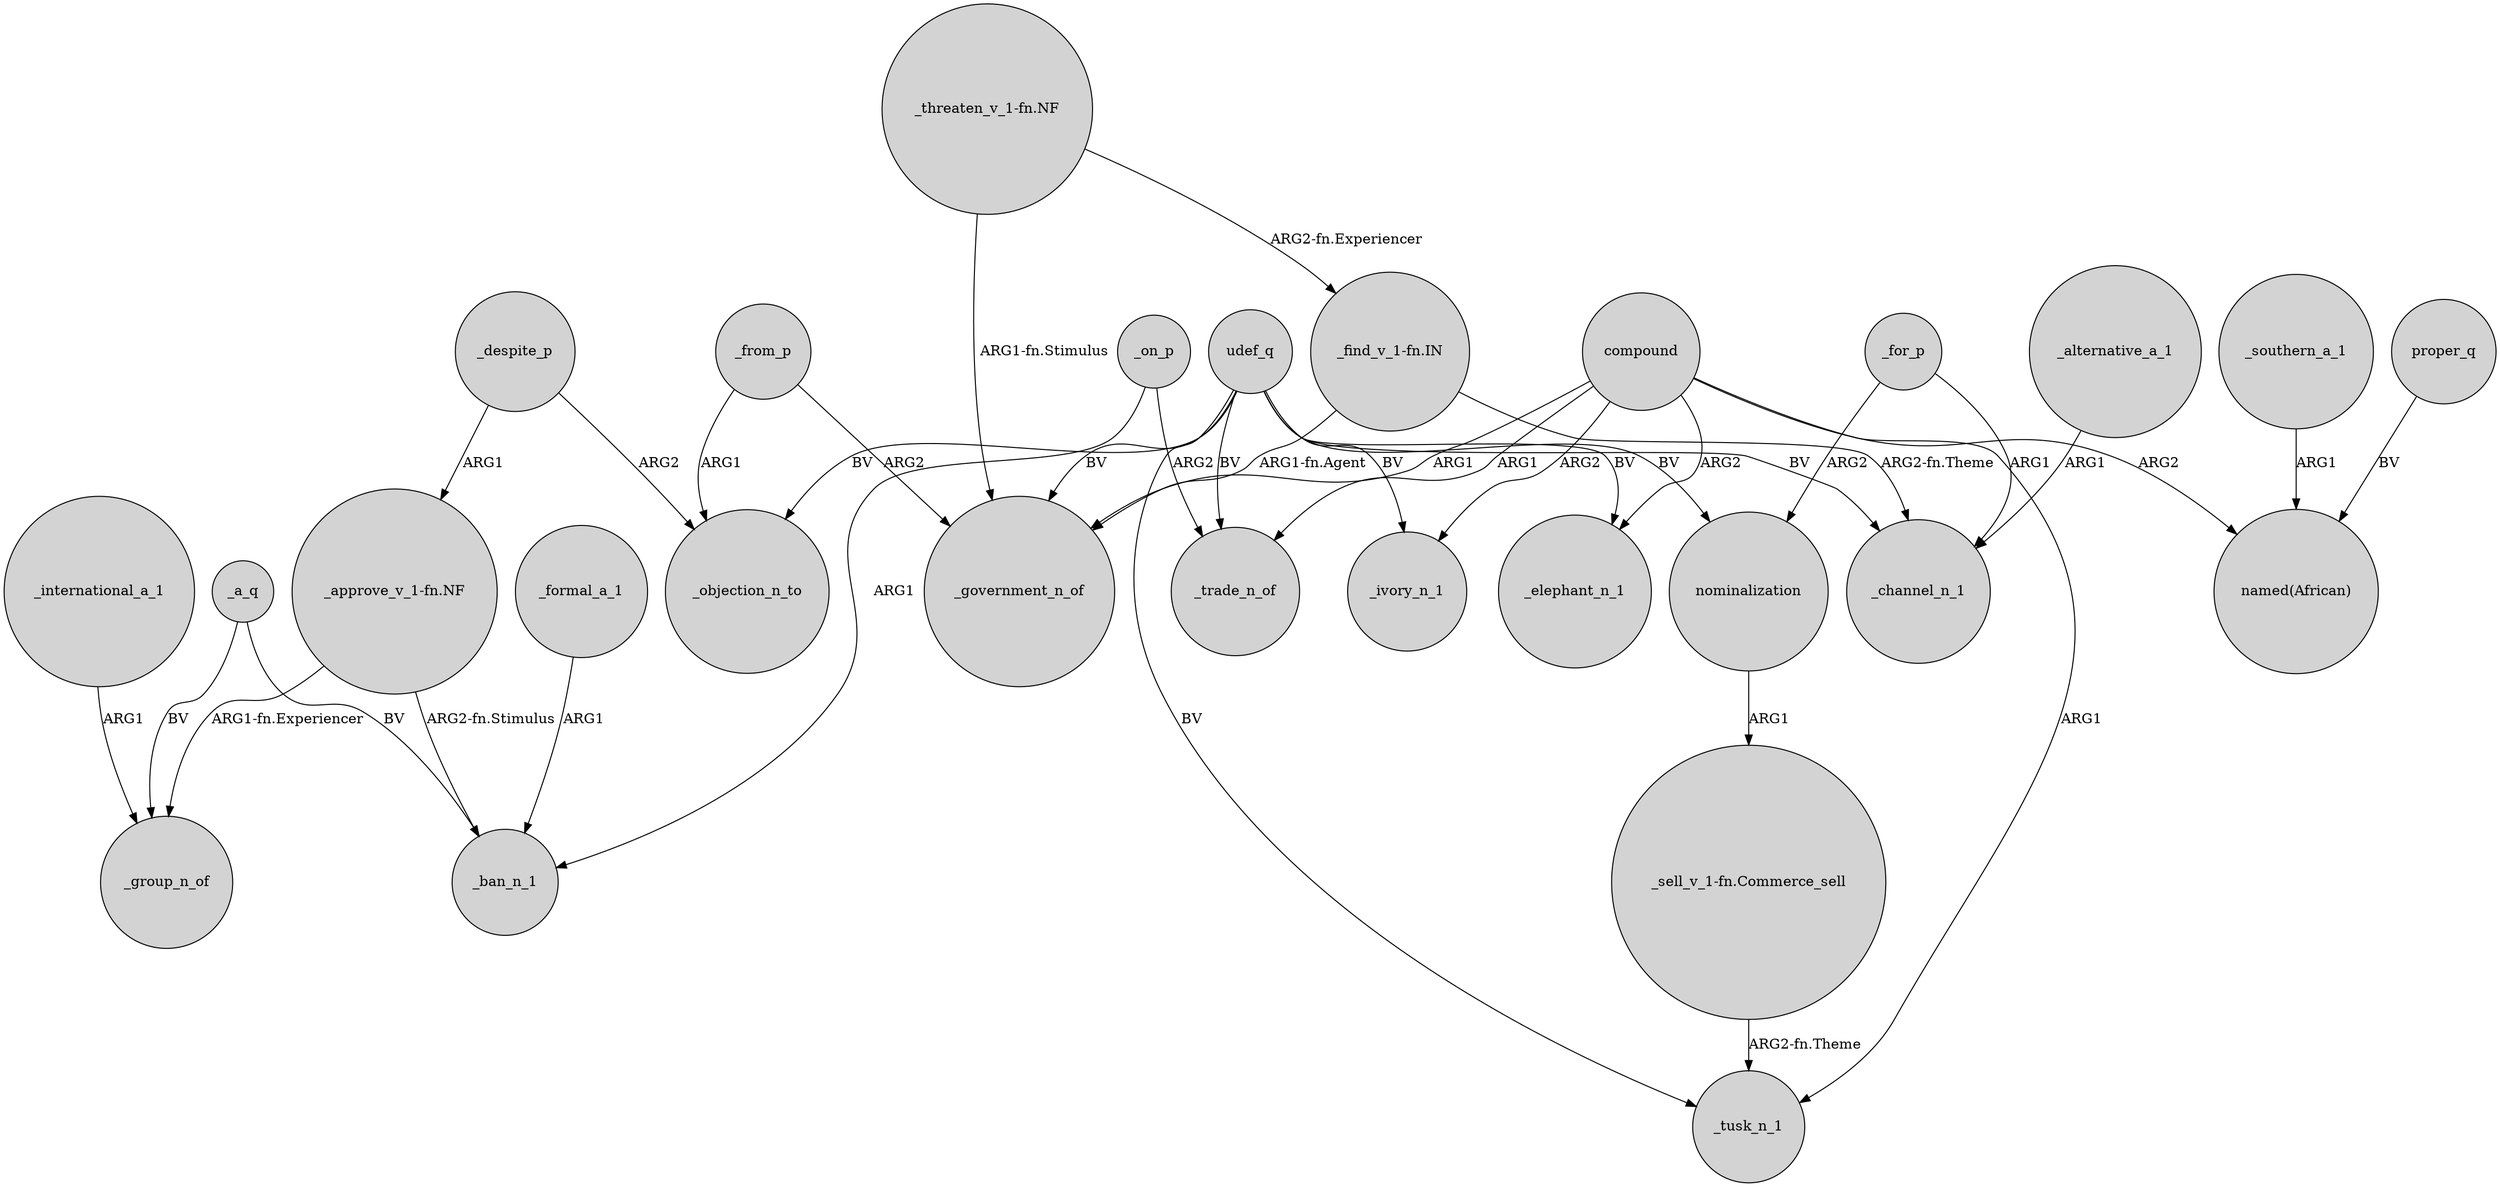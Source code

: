 digraph {
	node [shape=circle style=filled]
	_from_p -> _government_n_of [label=ARG2]
	udef_q -> _trade_n_of [label=BV]
	"_approve_v_1-fn.NF" -> _group_n_of [label="ARG1-fn.Experiencer"]
	_on_p -> _trade_n_of [label=ARG2]
	compound -> "named(African)" [label=ARG2]
	compound -> _government_n_of [label=ARG1]
	udef_q -> _government_n_of [label=BV]
	_a_q -> _ban_n_1 [label=BV]
	compound -> _trade_n_of [label=ARG1]
	_for_p -> nominalization [label=ARG2]
	proper_q -> "named(African)" [label=BV]
	"_sell_v_1-fn.Commerce_sell" -> _tusk_n_1 [label="ARG2-fn.Theme"]
	compound -> _tusk_n_1 [label=ARG1]
	compound -> _elephant_n_1 [label=ARG2]
	"_find_v_1-fn.IN" -> _government_n_of [label="ARG1-fn.Agent"]
	"_threaten_v_1-fn.NF" -> "_find_v_1-fn.IN" [label="ARG2-fn.Experiencer"]
	udef_q -> _objection_n_to [label=BV]
	_on_p -> _ban_n_1 [label=ARG1]
	nominalization -> "_sell_v_1-fn.Commerce_sell" [label=ARG1]
	"_approve_v_1-fn.NF" -> _ban_n_1 [label="ARG2-fn.Stimulus"]
	_despite_p -> "_approve_v_1-fn.NF" [label=ARG1]
	compound -> _ivory_n_1 [label=ARG2]
	udef_q -> nominalization [label=BV]
	_for_p -> _channel_n_1 [label=ARG1]
	_southern_a_1 -> "named(African)" [label=ARG1]
	udef_q -> _ivory_n_1 [label=BV]
	_international_a_1 -> _group_n_of [label=ARG1]
	_a_q -> _group_n_of [label=BV]
	udef_q -> _elephant_n_1 [label=BV]
	"_find_v_1-fn.IN" -> _channel_n_1 [label="ARG2-fn.Theme"]
	udef_q -> _channel_n_1 [label=BV]
	"_threaten_v_1-fn.NF" -> _government_n_of [label="ARG1-fn.Stimulus"]
	udef_q -> _tusk_n_1 [label=BV]
	_despite_p -> _objection_n_to [label=ARG2]
	_alternative_a_1 -> _channel_n_1 [label=ARG1]
	_from_p -> _objection_n_to [label=ARG1]
	_formal_a_1 -> _ban_n_1 [label=ARG1]
}
